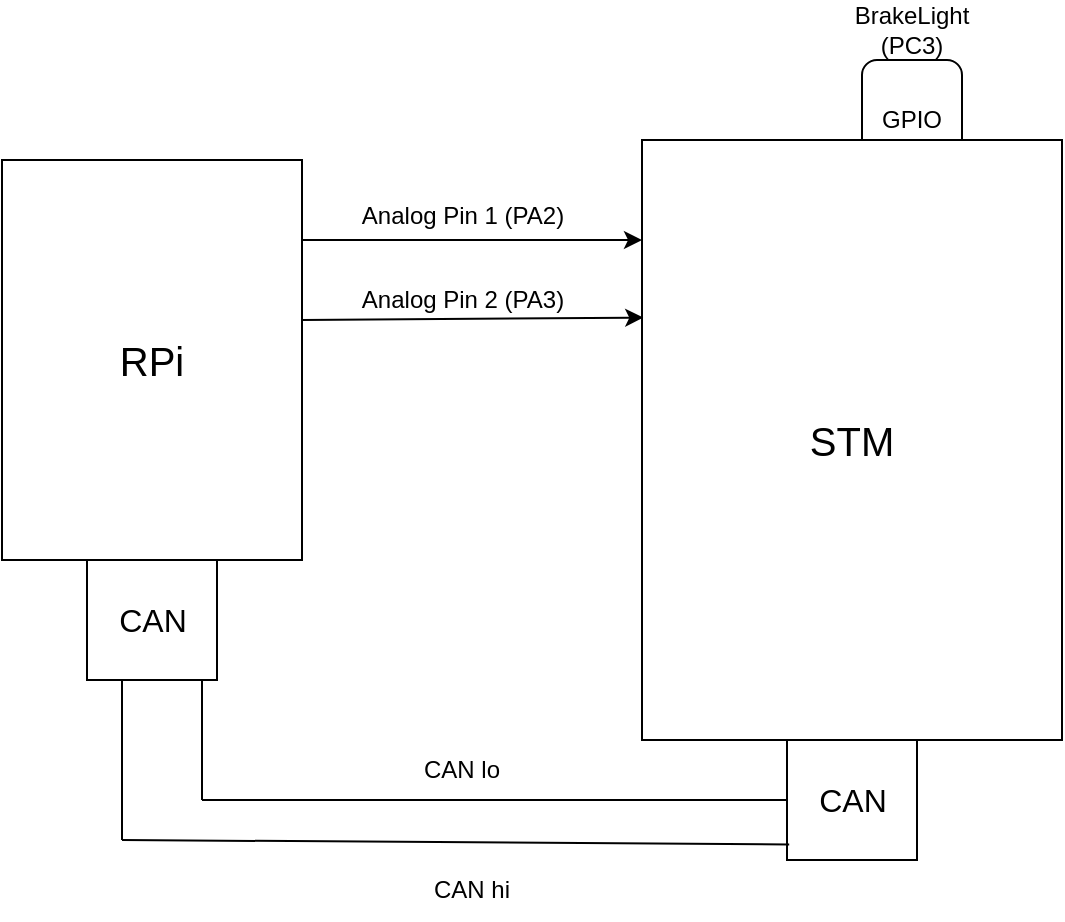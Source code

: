 <mxfile version="22.1.5" type="device">
  <diagram name="Page-1" id="uKZ0nMDTJCLTwgv4MeH_">
    <mxGraphModel dx="882" dy="522" grid="1" gridSize="10" guides="1" tooltips="1" connect="1" arrows="1" fold="1" page="1" pageScale="1" pageWidth="850" pageHeight="1100" math="0" shadow="0">
      <root>
        <mxCell id="0" />
        <mxCell id="1" parent="0" />
        <mxCell id="avkrpJQgTPZdTu2OpOeT-20" value="GPIO" style="rounded=1;whiteSpace=wrap;html=1;" vertex="1" parent="1">
          <mxGeometry x="590" y="70" width="50" height="60" as="geometry" />
        </mxCell>
        <mxCell id="avkrpJQgTPZdTu2OpOeT-2" value="&lt;font style=&quot;font-size: 20px;&quot;&gt;RPi&lt;/font&gt;" style="rounded=0;whiteSpace=wrap;html=1;" vertex="1" parent="1">
          <mxGeometry x="160" y="120" width="150" height="200" as="geometry" />
        </mxCell>
        <mxCell id="avkrpJQgTPZdTu2OpOeT-3" value="" style="endArrow=classic;html=1;rounded=0;" edge="1" parent="1">
          <mxGeometry width="50" height="50" relative="1" as="geometry">
            <mxPoint x="310" y="160" as="sourcePoint" />
            <mxPoint x="480" y="160" as="targetPoint" />
          </mxGeometry>
        </mxCell>
        <mxCell id="avkrpJQgTPZdTu2OpOeT-4" value="&lt;font style=&quot;font-size: 20px;&quot;&gt;STM&lt;/font&gt;" style="rounded=0;whiteSpace=wrap;html=1;" vertex="1" parent="1">
          <mxGeometry x="480" y="110" width="210" height="300" as="geometry" />
        </mxCell>
        <mxCell id="avkrpJQgTPZdTu2OpOeT-5" value="" style="endArrow=classic;html=1;rounded=0;entryX=0.003;entryY=0.296;entryDx=0;entryDy=0;entryPerimeter=0;" edge="1" parent="1" target="avkrpJQgTPZdTu2OpOeT-4">
          <mxGeometry width="50" height="50" relative="1" as="geometry">
            <mxPoint x="310" y="200" as="sourcePoint" />
            <mxPoint x="410" y="200" as="targetPoint" />
          </mxGeometry>
        </mxCell>
        <mxCell id="avkrpJQgTPZdTu2OpOeT-6" value="Analog Pin 1 (PA2)" style="text;html=1;align=center;verticalAlign=middle;resizable=0;points=[];autosize=1;strokeColor=none;fillColor=none;" vertex="1" parent="1">
          <mxGeometry x="330" y="133" width="120" height="30" as="geometry" />
        </mxCell>
        <mxCell id="avkrpJQgTPZdTu2OpOeT-7" value="Analog Pin 2 (PA3)" style="text;html=1;align=center;verticalAlign=middle;resizable=0;points=[];autosize=1;strokeColor=none;fillColor=none;" vertex="1" parent="1">
          <mxGeometry x="330" y="175" width="120" height="30" as="geometry" />
        </mxCell>
        <mxCell id="avkrpJQgTPZdTu2OpOeT-8" value="&lt;font style=&quot;font-size: 16px;&quot;&gt;CAN&lt;/font&gt;" style="rounded=0;whiteSpace=wrap;html=1;" vertex="1" parent="1">
          <mxGeometry x="552.5" y="410" width="65" height="60" as="geometry" />
        </mxCell>
        <mxCell id="avkrpJQgTPZdTu2OpOeT-9" value="&lt;font style=&quot;font-size: 16px;&quot;&gt;CAN&lt;/font&gt;" style="rounded=0;whiteSpace=wrap;html=1;" vertex="1" parent="1">
          <mxGeometry x="202.5" y="320" width="65" height="60" as="geometry" />
        </mxCell>
        <mxCell id="avkrpJQgTPZdTu2OpOeT-13" value="" style="endArrow=none;html=1;rounded=0;" edge="1" parent="1">
          <mxGeometry width="50" height="50" relative="1" as="geometry">
            <mxPoint x="260" y="440" as="sourcePoint" />
            <mxPoint x="260" y="380" as="targetPoint" />
          </mxGeometry>
        </mxCell>
        <mxCell id="avkrpJQgTPZdTu2OpOeT-14" value="" style="endArrow=none;html=1;rounded=0;" edge="1" parent="1" target="avkrpJQgTPZdTu2OpOeT-8">
          <mxGeometry width="50" height="50" relative="1" as="geometry">
            <mxPoint x="260" y="440" as="sourcePoint" />
            <mxPoint x="550" y="440" as="targetPoint" />
          </mxGeometry>
        </mxCell>
        <mxCell id="avkrpJQgTPZdTu2OpOeT-15" value="" style="endArrow=none;html=1;rounded=0;" edge="1" parent="1">
          <mxGeometry width="50" height="50" relative="1" as="geometry">
            <mxPoint x="220" y="460" as="sourcePoint" />
            <mxPoint x="220" y="380" as="targetPoint" />
          </mxGeometry>
        </mxCell>
        <mxCell id="avkrpJQgTPZdTu2OpOeT-17" value="" style="endArrow=none;html=1;rounded=0;entryX=0.017;entryY=0.87;entryDx=0;entryDy=0;entryPerimeter=0;" edge="1" parent="1" target="avkrpJQgTPZdTu2OpOeT-8">
          <mxGeometry width="50" height="50" relative="1" as="geometry">
            <mxPoint x="220" y="460" as="sourcePoint" />
            <mxPoint x="513" y="460" as="targetPoint" />
          </mxGeometry>
        </mxCell>
        <mxCell id="avkrpJQgTPZdTu2OpOeT-18" value="CAN lo" style="text;html=1;strokeColor=none;fillColor=none;align=center;verticalAlign=middle;whiteSpace=wrap;rounded=0;" vertex="1" parent="1">
          <mxGeometry x="360" y="410" width="60" height="30" as="geometry" />
        </mxCell>
        <mxCell id="avkrpJQgTPZdTu2OpOeT-19" value="CAN hi" style="text;html=1;strokeColor=none;fillColor=none;align=center;verticalAlign=middle;whiteSpace=wrap;rounded=0;" vertex="1" parent="1">
          <mxGeometry x="365" y="470" width="60" height="30" as="geometry" />
        </mxCell>
        <mxCell id="avkrpJQgTPZdTu2OpOeT-21" value="BrakeLight (PC3)" style="text;html=1;strokeColor=none;fillColor=none;align=center;verticalAlign=middle;whiteSpace=wrap;rounded=0;" vertex="1" parent="1">
          <mxGeometry x="585" y="40" width="60" height="30" as="geometry" />
        </mxCell>
      </root>
    </mxGraphModel>
  </diagram>
</mxfile>
